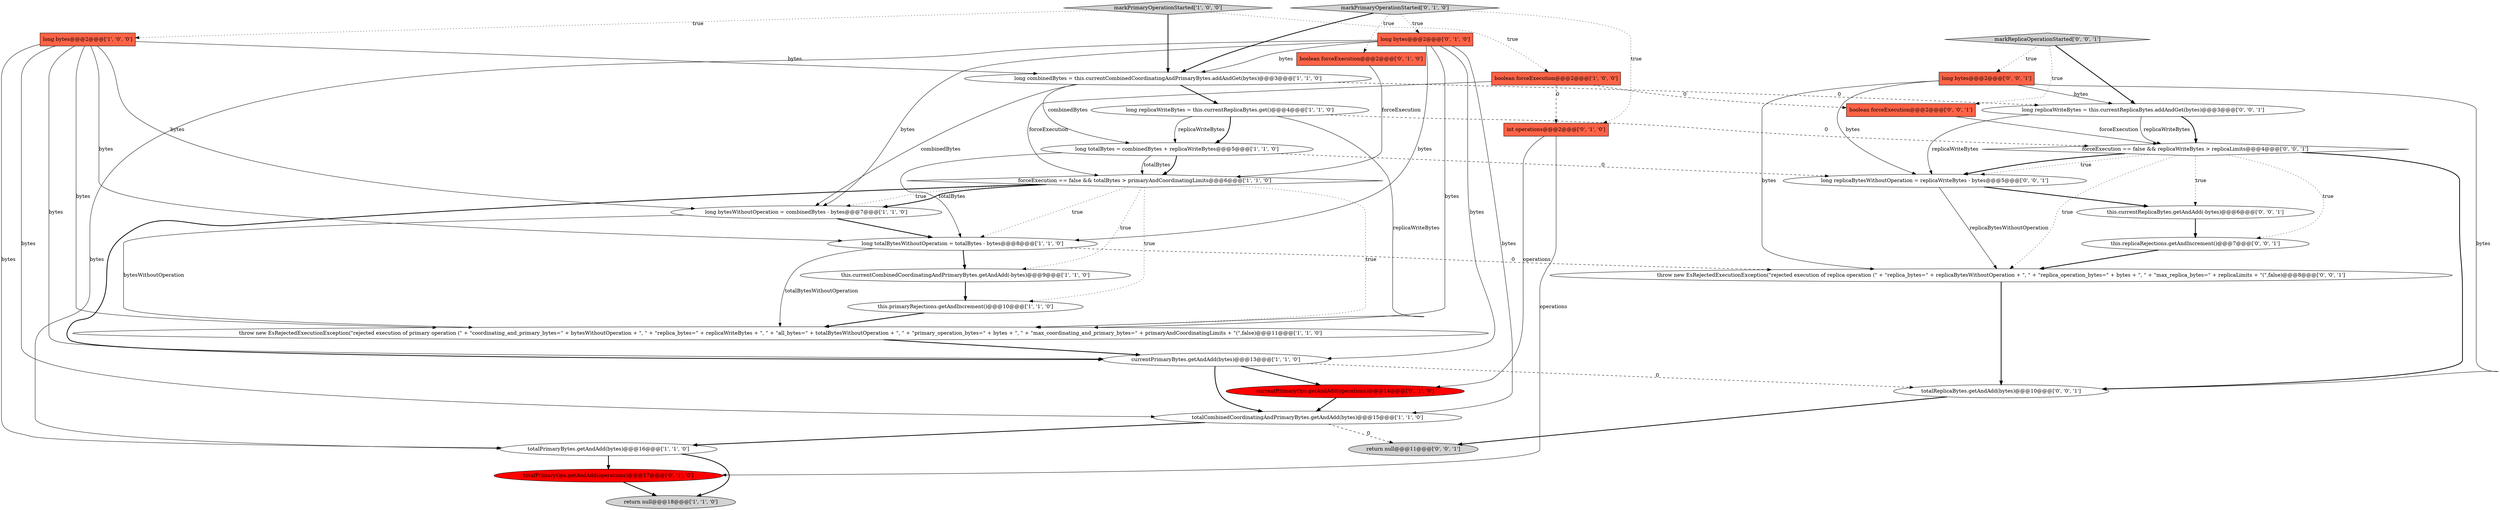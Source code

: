 digraph {
6 [style = filled, label = "totalPrimaryBytes.getAndAdd(bytes)@@@16@@@['1', '1', '0']", fillcolor = white, shape = ellipse image = "AAA0AAABBB1BBB"];
30 [style = filled, label = "markReplicaOperationStarted['0', '0', '1']", fillcolor = lightgray, shape = diamond image = "AAA0AAABBB3BBB"];
18 [style = filled, label = "int operations@@@2@@@['0', '1', '0']", fillcolor = tomato, shape = box image = "AAA1AAABBB2BBB"];
19 [style = filled, label = "totalPrimaryOps.getAndAdd(operations)@@@17@@@['0', '1', '0']", fillcolor = red, shape = ellipse image = "AAA1AAABBB2BBB"];
13 [style = filled, label = "this.primaryRejections.getAndIncrement()@@@10@@@['1', '1', '0']", fillcolor = white, shape = ellipse image = "AAA0AAABBB1BBB"];
14 [style = filled, label = "boolean forceExecution@@@2@@@['1', '0', '0']", fillcolor = tomato, shape = box image = "AAA1AAABBB1BBB"];
22 [style = filled, label = "this.currentReplicaBytes.getAndAdd(-bytes)@@@6@@@['0', '0', '1']", fillcolor = white, shape = ellipse image = "AAA0AAABBB3BBB"];
27 [style = filled, label = "boolean forceExecution@@@2@@@['0', '0', '1']", fillcolor = tomato, shape = box image = "AAA0AAABBB3BBB"];
23 [style = filled, label = "long bytes@@@2@@@['0', '0', '1']", fillcolor = tomato, shape = box image = "AAA0AAABBB3BBB"];
2 [style = filled, label = "totalCombinedCoordinatingAndPrimaryBytes.getAndAdd(bytes)@@@15@@@['1', '1', '0']", fillcolor = white, shape = ellipse image = "AAA0AAABBB1BBB"];
26 [style = filled, label = "throw new EsRejectedExecutionException(\"rejected execution of replica operation (\" + \"replica_bytes=\" + replicaBytesWithoutOperation + \", \" + \"replica_operation_bytes=\" + bytes + \", \" + \"max_replica_bytes=\" + replicaLimits + \"(\",false)@@@8@@@['0', '0', '1']", fillcolor = white, shape = ellipse image = "AAA0AAABBB3BBB"];
29 [style = filled, label = "forceExecution == false && replicaWriteBytes > replicaLimits@@@4@@@['0', '0', '1']", fillcolor = white, shape = diamond image = "AAA0AAABBB3BBB"];
10 [style = filled, label = "long combinedBytes = this.currentCombinedCoordinatingAndPrimaryBytes.addAndGet(bytes)@@@3@@@['1', '1', '0']", fillcolor = white, shape = ellipse image = "AAA0AAABBB1BBB"];
28 [style = filled, label = "long replicaWriteBytes = this.currentReplicaBytes.addAndGet(bytes)@@@3@@@['0', '0', '1']", fillcolor = white, shape = ellipse image = "AAA0AAABBB3BBB"];
5 [style = filled, label = "long totalBytes = combinedBytes + replicaWriteBytes@@@5@@@['1', '1', '0']", fillcolor = white, shape = ellipse image = "AAA0AAABBB1BBB"];
7 [style = filled, label = "long bytes@@@2@@@['1', '0', '0']", fillcolor = tomato, shape = box image = "AAA0AAABBB1BBB"];
3 [style = filled, label = "return null@@@18@@@['1', '1', '0']", fillcolor = lightgray, shape = ellipse image = "AAA0AAABBB1BBB"];
16 [style = filled, label = "long bytes@@@2@@@['0', '1', '0']", fillcolor = tomato, shape = box image = "AAA0AAABBB2BBB"];
12 [style = filled, label = "long replicaWriteBytes = this.currentReplicaBytes.get()@@@4@@@['1', '1', '0']", fillcolor = white, shape = ellipse image = "AAA0AAABBB1BBB"];
15 [style = filled, label = "long totalBytesWithoutOperation = totalBytes - bytes@@@8@@@['1', '1', '0']", fillcolor = white, shape = ellipse image = "AAA0AAABBB1BBB"];
20 [style = filled, label = "markPrimaryOperationStarted['0', '1', '0']", fillcolor = lightgray, shape = diamond image = "AAA0AAABBB2BBB"];
32 [style = filled, label = "return null@@@11@@@['0', '0', '1']", fillcolor = lightgray, shape = ellipse image = "AAA0AAABBB3BBB"];
31 [style = filled, label = "totalReplicaBytes.getAndAdd(bytes)@@@10@@@['0', '0', '1']", fillcolor = white, shape = ellipse image = "AAA0AAABBB3BBB"];
21 [style = filled, label = "currentPrimaryOps.getAndAdd(operations)@@@14@@@['0', '1', '0']", fillcolor = red, shape = ellipse image = "AAA1AAABBB2BBB"];
9 [style = filled, label = "long bytesWithoutOperation = combinedBytes - bytes@@@7@@@['1', '1', '0']", fillcolor = white, shape = ellipse image = "AAA0AAABBB1BBB"];
4 [style = filled, label = "forceExecution == false && totalBytes > primaryAndCoordinatingLimits@@@6@@@['1', '1', '0']", fillcolor = white, shape = diamond image = "AAA0AAABBB1BBB"];
0 [style = filled, label = "throw new EsRejectedExecutionException(\"rejected execution of primary operation (\" + \"coordinating_and_primary_bytes=\" + bytesWithoutOperation + \", \" + \"replica_bytes=\" + replicaWriteBytes + \", \" + \"all_bytes=\" + totalBytesWithoutOperation + \", \" + \"primary_operation_bytes=\" + bytes + \", \" + \"max_coordinating_and_primary_bytes=\" + primaryAndCoordinatingLimits + \"(\",false)@@@11@@@['1', '1', '0']", fillcolor = white, shape = ellipse image = "AAA0AAABBB1BBB"];
8 [style = filled, label = "this.currentCombinedCoordinatingAndPrimaryBytes.getAndAdd(-bytes)@@@9@@@['1', '1', '0']", fillcolor = white, shape = ellipse image = "AAA0AAABBB1BBB"];
24 [style = filled, label = "long replicaBytesWithoutOperation = replicaWriteBytes - bytes@@@5@@@['0', '0', '1']", fillcolor = white, shape = ellipse image = "AAA0AAABBB3BBB"];
25 [style = filled, label = "this.replicaRejections.getAndIncrement()@@@7@@@['0', '0', '1']", fillcolor = white, shape = ellipse image = "AAA0AAABBB3BBB"];
11 [style = filled, label = "markPrimaryOperationStarted['1', '0', '0']", fillcolor = lightgray, shape = diamond image = "AAA0AAABBB1BBB"];
1 [style = filled, label = "currentPrimaryBytes.getAndAdd(bytes)@@@13@@@['1', '1', '0']", fillcolor = white, shape = ellipse image = "AAA0AAABBB1BBB"];
17 [style = filled, label = "boolean forceExecution@@@2@@@['0', '1', '0']", fillcolor = tomato, shape = box image = "AAA0AAABBB2BBB"];
6->3 [style = bold, label=""];
12->5 [style = solid, label="replicaWriteBytes"];
12->5 [style = bold, label=""];
7->6 [style = solid, label="bytes"];
2->6 [style = bold, label=""];
23->31 [style = solid, label="bytes"];
2->32 [style = dashed, label="0"];
5->24 [style = dashed, label="0"];
10->28 [style = dashed, label="0"];
7->10 [style = solid, label="bytes"];
29->26 [style = dotted, label="true"];
16->15 [style = solid, label="bytes"];
21->2 [style = bold, label=""];
12->0 [style = solid, label="replicaWriteBytes"];
9->0 [style = solid, label="bytesWithoutOperation"];
30->28 [style = bold, label=""];
17->4 [style = solid, label="forceExecution"];
10->12 [style = bold, label=""];
1->21 [style = bold, label=""];
7->15 [style = solid, label="bytes"];
20->18 [style = dotted, label="true"];
16->9 [style = solid, label="bytes"];
15->0 [style = solid, label="totalBytesWithoutOperation"];
19->3 [style = bold, label=""];
11->7 [style = dotted, label="true"];
7->2 [style = solid, label="bytes"];
22->25 [style = bold, label=""];
1->31 [style = dashed, label="0"];
4->0 [style = dotted, label="true"];
11->14 [style = dotted, label="true"];
18->21 [style = solid, label="operations"];
28->29 [style = solid, label="replicaWriteBytes"];
4->13 [style = dotted, label="true"];
23->26 [style = solid, label="bytes"];
25->26 [style = bold, label=""];
30->23 [style = dotted, label="true"];
15->26 [style = dashed, label="0"];
14->18 [style = dashed, label="0"];
16->1 [style = solid, label="bytes"];
13->0 [style = bold, label=""];
16->6 [style = solid, label="bytes"];
10->9 [style = solid, label="combinedBytes"];
7->1 [style = solid, label="bytes"];
4->9 [style = bold, label=""];
28->29 [style = bold, label=""];
7->0 [style = solid, label="bytes"];
10->5 [style = solid, label="combinedBytes"];
23->28 [style = solid, label="bytes"];
20->17 [style = dotted, label="true"];
31->32 [style = bold, label=""];
27->29 [style = solid, label="forceExecution"];
18->19 [style = solid, label="operations"];
4->15 [style = dotted, label="true"];
29->22 [style = dotted, label="true"];
26->31 [style = bold, label=""];
28->24 [style = solid, label="replicaWriteBytes"];
11->10 [style = bold, label=""];
0->1 [style = bold, label=""];
5->4 [style = bold, label=""];
4->1 [style = bold, label=""];
1->2 [style = bold, label=""];
7->9 [style = solid, label="bytes"];
16->2 [style = solid, label="bytes"];
24->26 [style = solid, label="replicaBytesWithoutOperation"];
29->24 [style = dotted, label="true"];
15->8 [style = bold, label=""];
29->25 [style = dotted, label="true"];
8->13 [style = bold, label=""];
14->4 [style = solid, label="forceExecution"];
30->27 [style = dotted, label="true"];
29->31 [style = bold, label=""];
4->8 [style = dotted, label="true"];
6->19 [style = bold, label=""];
24->22 [style = bold, label=""];
14->27 [style = dashed, label="0"];
23->24 [style = solid, label="bytes"];
20->10 [style = bold, label=""];
16->0 [style = solid, label="bytes"];
5->15 [style = solid, label="totalBytes"];
5->4 [style = solid, label="totalBytes"];
16->10 [style = solid, label="bytes"];
9->15 [style = bold, label=""];
12->29 [style = dashed, label="0"];
4->9 [style = dotted, label="true"];
29->24 [style = bold, label=""];
20->16 [style = dotted, label="true"];
}
